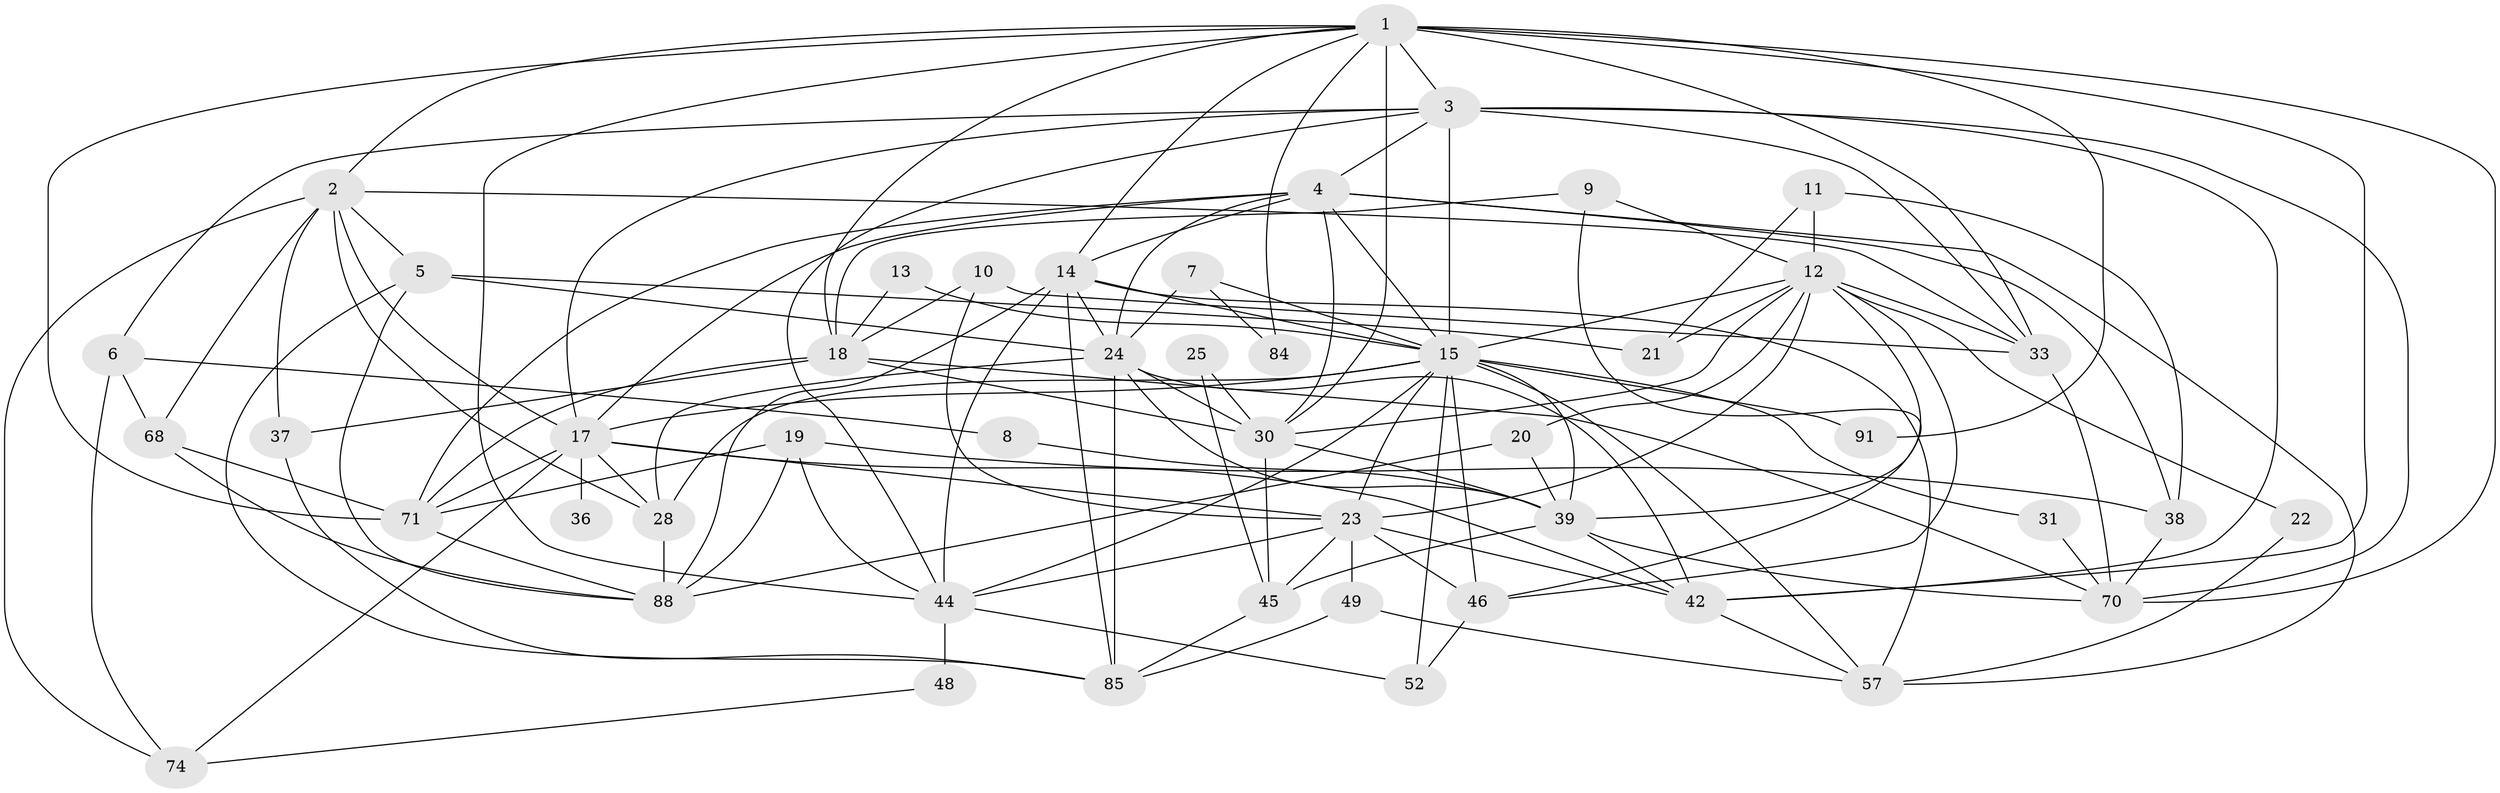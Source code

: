 // original degree distribution, {7: 0.07291666666666667, 4: 0.22916666666666666, 5: 0.125, 3: 0.3125, 2: 0.15625, 6: 0.07291666666666667, 9: 0.010416666666666666, 8: 0.020833333333333332}
// Generated by graph-tools (version 1.1) at 2025/18/03/04/25 18:18:54]
// undirected, 48 vertices, 132 edges
graph export_dot {
graph [start="1"]
  node [color=gray90,style=filled];
  1 [super="+82+32+34"];
  2 [super="+50"];
  3 [super="+41+53+58"];
  4 [super="+89+16"];
  5;
  6;
  7;
  8;
  9;
  10 [super="+63"];
  11;
  12 [super="+47"];
  13;
  14 [super="+77+27"];
  15 [super="+29+26"];
  17 [super="+66"];
  18 [super="+35"];
  19 [super="+69"];
  20;
  21;
  22;
  23 [super="+96+83"];
  24 [super="+51"];
  25;
  28 [super="+67"];
  30 [super="+72+54"];
  31;
  33 [super="+40"];
  36;
  37;
  38;
  39 [super="+61"];
  42 [super="+65"];
  44 [super="+56+62"];
  45;
  46 [super="+87"];
  48;
  49;
  52 [super="+59"];
  57 [super="+79"];
  68;
  70 [super="+94"];
  71 [super="+86+80"];
  74 [super="+78"];
  84;
  85 [super="+95"];
  88;
  91;
  1 -- 33;
  1 -- 70;
  1 -- 2;
  1 -- 42 [weight=3];
  1 -- 91;
  1 -- 3;
  1 -- 14 [weight=2];
  1 -- 18;
  1 -- 84;
  1 -- 71;
  1 -- 30;
  1 -- 44;
  2 -- 5;
  2 -- 33;
  2 -- 68;
  2 -- 37;
  2 -- 74;
  2 -- 28;
  2 -- 17;
  3 -- 6;
  3 -- 33;
  3 -- 17;
  3 -- 42;
  3 -- 4;
  3 -- 70;
  3 -- 15;
  3 -- 44;
  4 -- 38;
  4 -- 71 [weight=2];
  4 -- 17 [weight=2];
  4 -- 57;
  4 -- 14;
  4 -- 24;
  4 -- 30;
  4 -- 15;
  5 -- 21;
  5 -- 85;
  5 -- 88;
  5 -- 24;
  6 -- 68;
  6 -- 8;
  6 -- 74;
  7 -- 84;
  7 -- 24;
  7 -- 15;
  8 -- 39;
  9 -- 18;
  9 -- 46;
  9 -- 12;
  10 -- 18;
  10 -- 33;
  10 -- 23;
  11 -- 21;
  11 -- 12 [weight=2];
  11 -- 38;
  12 -- 20;
  12 -- 39;
  12 -- 33;
  12 -- 21;
  12 -- 22;
  12 -- 30;
  12 -- 23;
  12 -- 46;
  12 -- 15;
  13 -- 18;
  13 -- 15;
  14 -- 24;
  14 -- 57;
  14 -- 85;
  14 -- 44;
  14 -- 88;
  14 -- 15;
  15 -- 39;
  15 -- 46;
  15 -- 17;
  15 -- 52;
  15 -- 23;
  15 -- 91;
  15 -- 31;
  15 -- 57;
  15 -- 28;
  15 -- 44 [weight=2];
  17 -- 36 [weight=2];
  17 -- 28;
  17 -- 74;
  17 -- 23;
  17 -- 71;
  17 -- 42;
  18 -- 37;
  18 -- 70;
  18 -- 30;
  18 -- 71;
  19 -- 38;
  19 -- 88;
  19 -- 71;
  19 -- 44;
  20 -- 39;
  20 -- 88;
  22 -- 57;
  23 -- 42;
  23 -- 49;
  23 -- 44;
  23 -- 45;
  23 -- 46;
  24 -- 30;
  24 -- 42;
  24 -- 39;
  24 -- 28;
  24 -- 85 [weight=2];
  25 -- 45;
  25 -- 30;
  28 -- 88;
  30 -- 45;
  30 -- 39;
  31 -- 70;
  33 -- 70;
  37 -- 85;
  38 -- 70;
  39 -- 42;
  39 -- 45;
  39 -- 70;
  42 -- 57;
  44 -- 48 [weight=2];
  44 -- 52;
  45 -- 85;
  46 -- 52;
  48 -- 74;
  49 -- 57;
  49 -- 85;
  68 -- 88;
  68 -- 71;
  71 -- 88;
}
